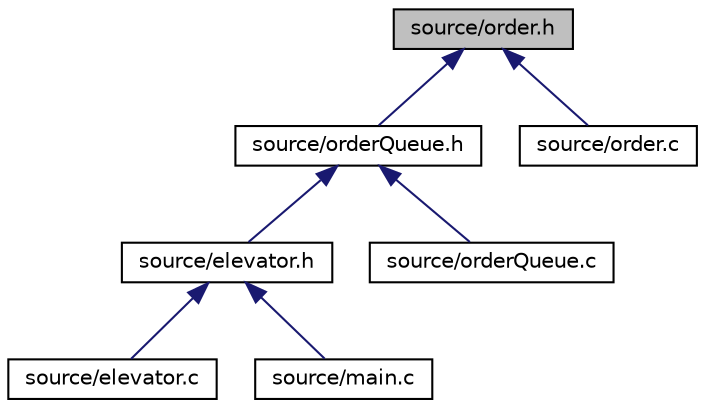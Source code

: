 digraph "source/order.h"
{
  edge [fontname="Helvetica",fontsize="10",labelfontname="Helvetica",labelfontsize="10"];
  node [fontname="Helvetica",fontsize="10",shape=record];
  Node3 [label="source/order.h",height=0.2,width=0.4,color="black", fillcolor="grey75", style="filled", fontcolor="black"];
  Node3 -> Node4 [dir="back",color="midnightblue",fontsize="10",style="solid"];
  Node4 [label="source/orderQueue.h",height=0.2,width=0.4,color="black", fillcolor="white", style="filled",URL="$orderQueue_8h.html",tooltip="Order queue functionality. "];
  Node4 -> Node5 [dir="back",color="midnightblue",fontsize="10",style="solid"];
  Node5 [label="source/elevator.h",height=0.2,width=0.4,color="black", fillcolor="white", style="filled",URL="$elevator_8h.html",tooltip="elevator operations and states are in this file. "];
  Node5 -> Node6 [dir="back",color="midnightblue",fontsize="10",style="solid"];
  Node6 [label="source/elevator.c",height=0.2,width=0.4,color="black", fillcolor="white", style="filled",URL="$elevator_8c_source.html"];
  Node5 -> Node7 [dir="back",color="midnightblue",fontsize="10",style="solid"];
  Node7 [label="source/main.c",height=0.2,width=0.4,color="black", fillcolor="white", style="filled",URL="$main_8c_source.html"];
  Node4 -> Node8 [dir="back",color="midnightblue",fontsize="10",style="solid"];
  Node8 [label="source/orderQueue.c",height=0.2,width=0.4,color="black", fillcolor="white", style="filled",URL="$orderQueue_8c_source.html"];
  Node3 -> Node9 [dir="back",color="midnightblue",fontsize="10",style="solid"];
  Node9 [label="source/order.c",height=0.2,width=0.4,color="black", fillcolor="white", style="filled",URL="$order_8c_source.html"];
}
